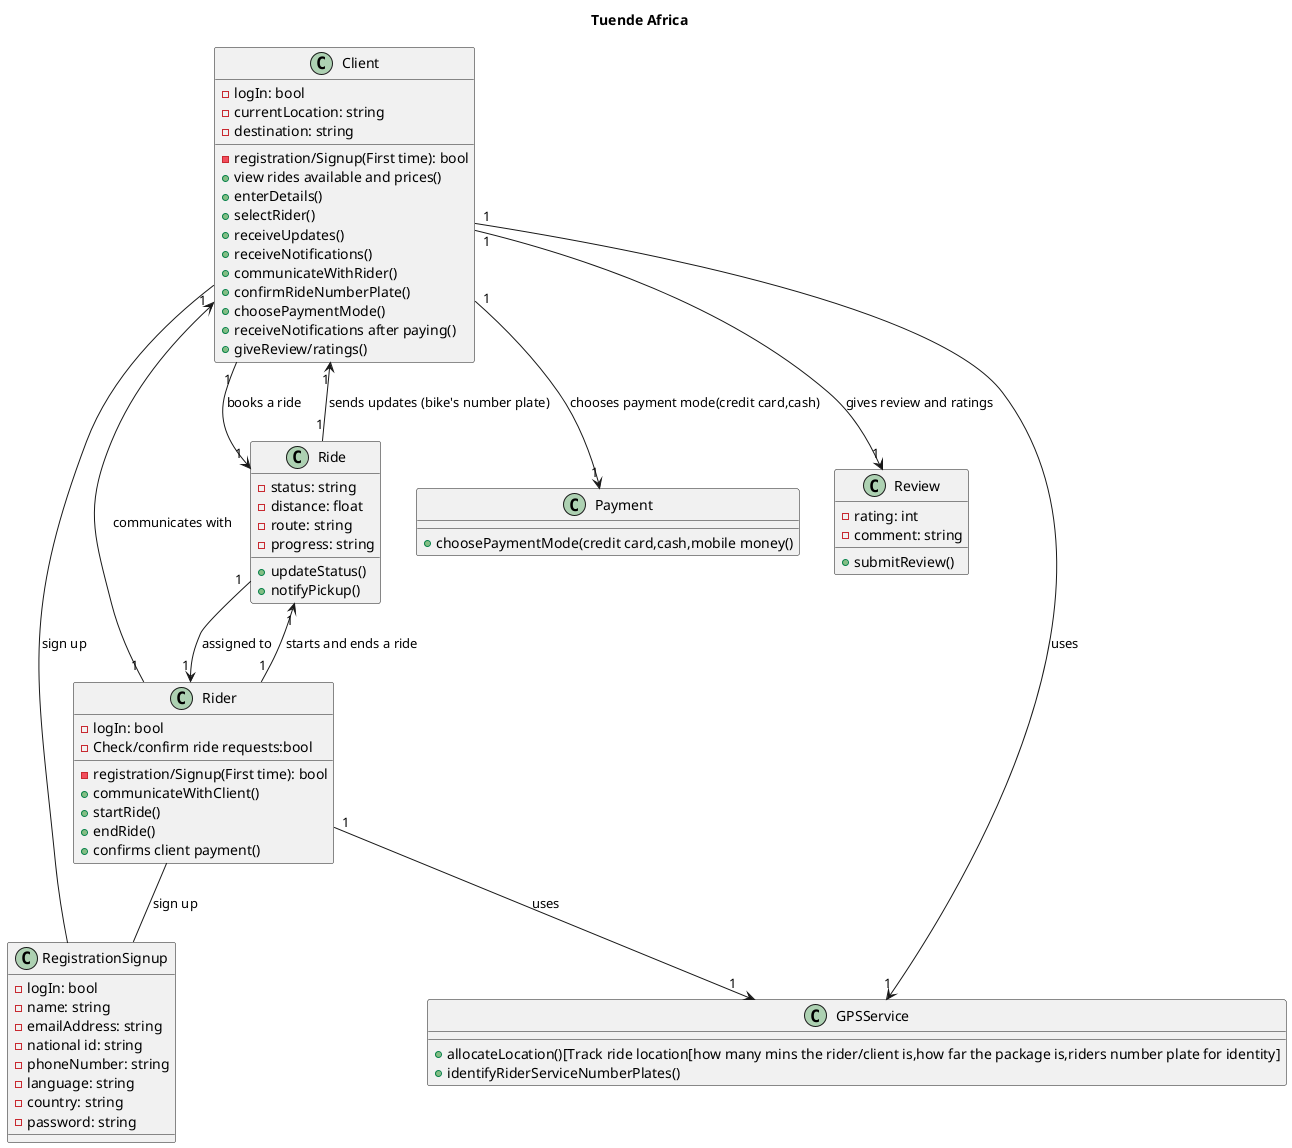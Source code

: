 @startuml TuendeAfrica

title Tuende Africa

class Client {
    - registration/Signup(First time): bool
    - logIn: bool
    - currentLocation: string
    - destination: string
    + view rides available and prices()
    + enterDetails()
    + selectRider()
    + receiveUpdates()
    + receiveNotifications()
    + communicateWithRider()
    + confirmRideNumberPlate()
    + choosePaymentMode()
    + receiveNotifications after paying()
    + giveReview/ratings()
}

class Rider {
    - registration/Signup(First time): bool
    - logIn: bool
    - Check/confirm ride requests:bool
    + communicateWithClient()
    + startRide()
    + endRide()
    + confirms client payment()
}

class RegistrationSignup {
    - logIn: bool
    - name: string
    - emailAddress: string
    - national id: string
    - phoneNumber: string
    - language: string
    - country: string
    - password: string
}

class GPSService{
    + allocateLocation()[Track ride location[how many mins the rider/client is,how far the package is,riders number plate for identity]
    + identifyRiderServiceNumberPlates()
    
}    

class Ride {
    - status: string
    - distance: float
    - route: string
    - progress: string
    + updateStatus()
    + notifyPickup()
}

class Payment {
    + choosePaymentMode(credit card,cash,mobile money()
}

class Review {
    - rating: int
    - comment: string
    + submitReview()
}

Client "1" --> "1" Ride : books a ride 
Client "1" --> "1" Payment : chooses payment mode(credit card,cash)
Client "1" --> "1" Review : gives review and ratings
Ride "1" --> "1" Rider : assigned to
Ride "1" --> "1" Client : sends updates (bike's number plate)
Rider "1" --> "1" Client : communicates with
Rider "1" --> "1" Ride : starts and ends a ride 
Client "1" --> "1" GPSService : uses
Rider "1" --> "1" GPSService : uses

Client -- RegistrationSignup: sign up
Rider -- RegistrationSignup: sign up

@enduml

